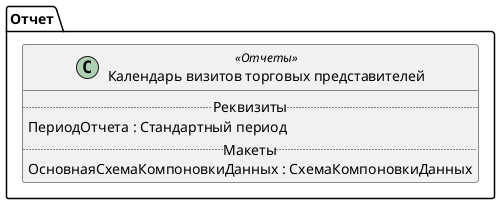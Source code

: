 ﻿@startuml РаспределениеТорговыхПредставителей
'!include templates.wsd
'..\include templates.wsd
class Отчет.РаспределениеТорговыхПредставителей as "Календарь визитов торговых представителей" <<Отчеты>>
{
..Реквизиты..
ПериодОтчета : Стандартный период
..Макеты..
ОсновнаяСхемаКомпоновкиДанных : СхемаКомпоновкиДанных
}
@enduml
